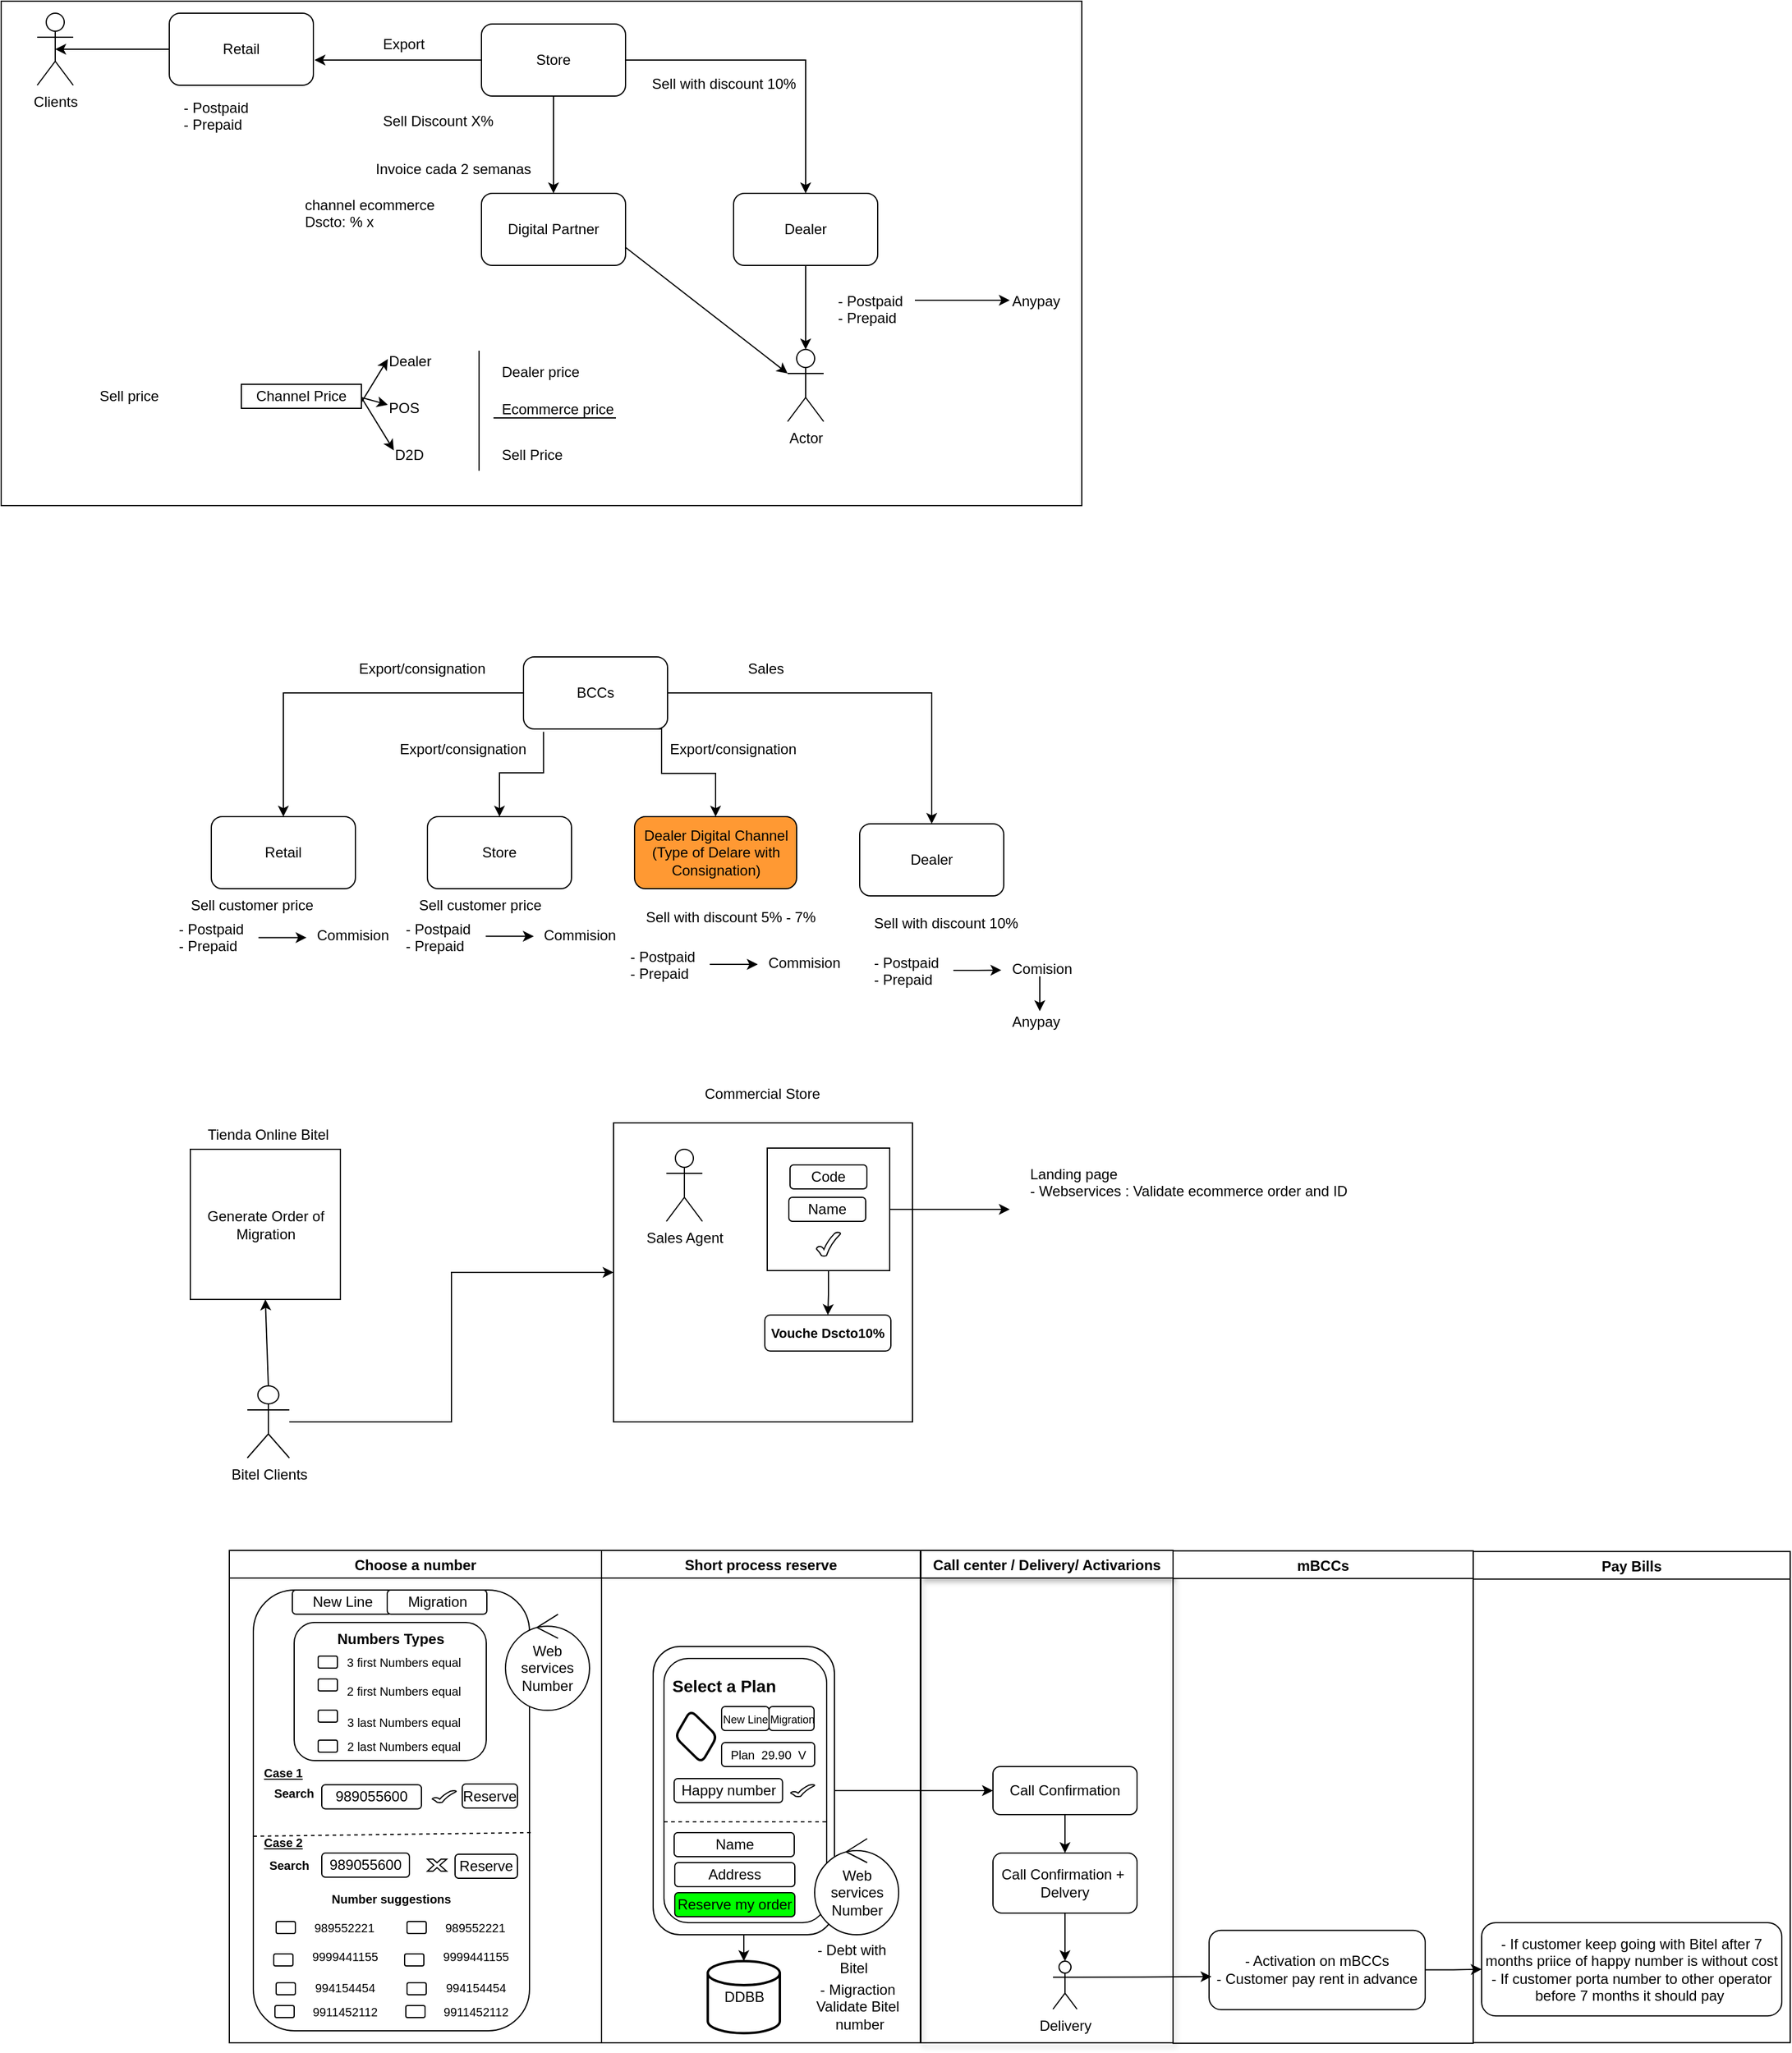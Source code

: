 <mxfile version="12.5.6" type="github">
  <diagram id="y0MvCqDMI1tPlNCTdOtr" name="Page-1">
    <mxGraphModel dx="1554" dy="553" grid="1" gridSize="10" guides="1" tooltips="1" connect="1" arrows="1" fold="1" page="1" pageScale="1" pageWidth="827" pageHeight="1169" math="0" shadow="0">
      <root>
        <mxCell id="0"/>
        <mxCell id="1" parent="0"/>
        <mxCell id="P5arYo4wm9-XKqG1Q-lO-1" value="" style="rounded=0;whiteSpace=wrap;html=1;" parent="1" vertex="1">
          <mxGeometry x="70" y="100" width="900" height="420" as="geometry"/>
        </mxCell>
        <mxCell id="lmIb0_3VensQCm0fVYHJ-1" value="Digital Partner" style="rounded=1;whiteSpace=wrap;html=1;" parent="1" vertex="1">
          <mxGeometry x="470" y="260" width="120" height="60" as="geometry"/>
        </mxCell>
        <mxCell id="lmIb0_3VensQCm0fVYHJ-5" style="edgeStyle=orthogonalEdgeStyle;rounded=0;orthogonalLoop=1;jettySize=auto;html=1;exitX=0;exitY=0.5;exitDx=0;exitDy=0;entryX=1.008;entryY=0.65;entryDx=0;entryDy=0;entryPerimeter=0;" parent="1" source="lmIb0_3VensQCm0fVYHJ-2" target="lmIb0_3VensQCm0fVYHJ-3" edge="1">
          <mxGeometry relative="1" as="geometry"/>
        </mxCell>
        <mxCell id="lmIb0_3VensQCm0fVYHJ-8" style="edgeStyle=orthogonalEdgeStyle;rounded=0;orthogonalLoop=1;jettySize=auto;html=1;" parent="1" source="lmIb0_3VensQCm0fVYHJ-2" target="lmIb0_3VensQCm0fVYHJ-1" edge="1">
          <mxGeometry relative="1" as="geometry"/>
        </mxCell>
        <mxCell id="lmIb0_3VensQCm0fVYHJ-10" style="edgeStyle=orthogonalEdgeStyle;rounded=0;orthogonalLoop=1;jettySize=auto;html=1;exitX=1;exitY=0.5;exitDx=0;exitDy=0;entryX=0.5;entryY=0;entryDx=0;entryDy=0;" parent="1" source="lmIb0_3VensQCm0fVYHJ-2" target="lmIb0_3VensQCm0fVYHJ-9" edge="1">
          <mxGeometry relative="1" as="geometry"/>
        </mxCell>
        <mxCell id="lmIb0_3VensQCm0fVYHJ-2" value="Store" style="rounded=1;whiteSpace=wrap;html=1;" parent="1" vertex="1">
          <mxGeometry x="470" y="119" width="120" height="60" as="geometry"/>
        </mxCell>
        <mxCell id="lmIb0_3VensQCm0fVYHJ-13" style="edgeStyle=orthogonalEdgeStyle;rounded=0;orthogonalLoop=1;jettySize=auto;html=1;entryX=0.5;entryY=0.5;entryDx=0;entryDy=0;entryPerimeter=0;" parent="1" source="lmIb0_3VensQCm0fVYHJ-3" target="lmIb0_3VensQCm0fVYHJ-12" edge="1">
          <mxGeometry relative="1" as="geometry"/>
        </mxCell>
        <mxCell id="lmIb0_3VensQCm0fVYHJ-3" value="Retail" style="rounded=1;whiteSpace=wrap;html=1;" parent="1" vertex="1">
          <mxGeometry x="210" y="110" width="120" height="60" as="geometry"/>
        </mxCell>
        <mxCell id="lmIb0_3VensQCm0fVYHJ-4" value="&lt;div&gt;- Postpaid&lt;/div&gt;&lt;div&gt;- Prepaid &lt;br&gt;&lt;/div&gt;" style="text;html=1;resizable=0;points=[];autosize=1;align=left;verticalAlign=top;spacingTop=-4;" parent="1" vertex="1">
          <mxGeometry x="220" y="179" width="70" height="30" as="geometry"/>
        </mxCell>
        <mxCell id="lmIb0_3VensQCm0fVYHJ-6" value="Export" style="text;html=1;resizable=0;points=[];autosize=1;align=left;verticalAlign=top;spacingTop=-4;" parent="1" vertex="1">
          <mxGeometry x="386" y="126" width="50" height="20" as="geometry"/>
        </mxCell>
        <mxCell id="lmIb0_3VensQCm0fVYHJ-14" style="edgeStyle=orthogonalEdgeStyle;rounded=0;orthogonalLoop=1;jettySize=auto;html=1;exitX=0.5;exitY=1;exitDx=0;exitDy=0;" parent="1" source="lmIb0_3VensQCm0fVYHJ-9" edge="1">
          <mxGeometry relative="1" as="geometry">
            <mxPoint x="740" y="390" as="targetPoint"/>
          </mxGeometry>
        </mxCell>
        <mxCell id="lmIb0_3VensQCm0fVYHJ-9" value="Dealer" style="rounded=1;whiteSpace=wrap;html=1;" parent="1" vertex="1">
          <mxGeometry x="680" y="260" width="120" height="60" as="geometry"/>
        </mxCell>
        <mxCell id="lmIb0_3VensQCm0fVYHJ-11" value="Actor" style="shape=umlActor;verticalLabelPosition=bottom;labelBackgroundColor=#ffffff;verticalAlign=top;html=1;outlineConnect=0;" parent="1" vertex="1">
          <mxGeometry x="725" y="390" width="30" height="60" as="geometry"/>
        </mxCell>
        <mxCell id="lmIb0_3VensQCm0fVYHJ-12" value="Clients" style="shape=umlActor;verticalLabelPosition=bottom;labelBackgroundColor=#ffffff;verticalAlign=top;html=1;outlineConnect=0;" parent="1" vertex="1">
          <mxGeometry x="100" y="110" width="30" height="60" as="geometry"/>
        </mxCell>
        <mxCell id="lmIb0_3VensQCm0fVYHJ-15" value="Sell with discount 10%" style="text;html=1;resizable=0;points=[];autosize=1;align=left;verticalAlign=top;spacingTop=-4;" parent="1" vertex="1">
          <mxGeometry x="610" y="159" width="140" height="20" as="geometry"/>
        </mxCell>
        <mxCell id="lmIb0_3VensQCm0fVYHJ-18" value="&lt;div&gt;channel ecommerce &lt;br&gt;&lt;/div&gt;&lt;div&gt;Dscto: % x&lt;br&gt;&lt;/div&gt;" style="text;html=1;resizable=0;points=[];autosize=1;align=left;verticalAlign=top;spacingTop=-4;" parent="1" vertex="1">
          <mxGeometry x="321" y="260" width="130" height="30" as="geometry"/>
        </mxCell>
        <mxCell id="lmIb0_3VensQCm0fVYHJ-19" value="Sell Price" style="text;html=1;resizable=0;points=[];autosize=1;align=left;verticalAlign=top;spacingTop=-4;" parent="1" vertex="1">
          <mxGeometry x="485" y="468" width="70" height="20" as="geometry"/>
        </mxCell>
        <mxCell id="lmIb0_3VensQCm0fVYHJ-20" value="Ecommerce price" style="text;html=1;resizable=0;points=[];autosize=1;align=left;verticalAlign=top;spacingTop=-4;" parent="1" vertex="1">
          <mxGeometry x="485" y="430" width="110" height="20" as="geometry"/>
        </mxCell>
        <mxCell id="lmIb0_3VensQCm0fVYHJ-21" value="Sell price " style="text;html=1;resizable=0;points=[];autosize=1;align=left;verticalAlign=top;spacingTop=-4;" parent="1" vertex="1">
          <mxGeometry x="150" y="419" width="70" height="20" as="geometry"/>
        </mxCell>
        <mxCell id="lmIb0_3VensQCm0fVYHJ-23" value="Channel Price" style="rounded=0;whiteSpace=wrap;html=1;" parent="1" vertex="1">
          <mxGeometry x="270" y="419" width="100" height="20" as="geometry"/>
        </mxCell>
        <mxCell id="lmIb0_3VensQCm0fVYHJ-24" value="Dealer" style="text;html=1;resizable=0;points=[];autosize=1;align=left;verticalAlign=top;spacingTop=-4;" parent="1" vertex="1">
          <mxGeometry x="391" y="390" width="50" height="20" as="geometry"/>
        </mxCell>
        <mxCell id="lmIb0_3VensQCm0fVYHJ-25" value="POS" style="text;html=1;resizable=0;points=[];autosize=1;align=left;verticalAlign=top;spacingTop=-4;" parent="1" vertex="1">
          <mxGeometry x="391" y="429" width="40" height="20" as="geometry"/>
        </mxCell>
        <mxCell id="lmIb0_3VensQCm0fVYHJ-26" value="D2D" style="text;html=1;resizable=0;points=[];autosize=1;align=left;verticalAlign=top;spacingTop=-4;" parent="1" vertex="1">
          <mxGeometry x="396" y="468" width="40" height="20" as="geometry"/>
        </mxCell>
        <mxCell id="lmIb0_3VensQCm0fVYHJ-28" value="" style="endArrow=classic;html=1;entryX=0.02;entryY=0.4;entryDx=0;entryDy=0;entryPerimeter=0;exitX=1;exitY=0.75;exitDx=0;exitDy=0;" parent="1" source="lmIb0_3VensQCm0fVYHJ-23" target="lmIb0_3VensQCm0fVYHJ-24" edge="1">
          <mxGeometry width="50" height="50" relative="1" as="geometry">
            <mxPoint x="100" y="560" as="sourcePoint"/>
            <mxPoint x="150" y="510" as="targetPoint"/>
          </mxGeometry>
        </mxCell>
        <mxCell id="lmIb0_3VensQCm0fVYHJ-29" value="" style="endArrow=classic;html=1;entryX=0.025;entryY=0.35;entryDx=0;entryDy=0;entryPerimeter=0;" parent="1" target="lmIb0_3VensQCm0fVYHJ-25" edge="1">
          <mxGeometry width="50" height="50" relative="1" as="geometry">
            <mxPoint x="370" y="430" as="sourcePoint"/>
            <mxPoint x="402" y="408" as="targetPoint"/>
          </mxGeometry>
        </mxCell>
        <mxCell id="lmIb0_3VensQCm0fVYHJ-31" value="" style="endArrow=classic;html=1;entryX=0.025;entryY=0.3;entryDx=0;entryDy=0;entryPerimeter=0;" parent="1" target="lmIb0_3VensQCm0fVYHJ-26" edge="1">
          <mxGeometry width="50" height="50" relative="1" as="geometry">
            <mxPoint x="370" y="430" as="sourcePoint"/>
            <mxPoint x="402" y="446" as="targetPoint"/>
          </mxGeometry>
        </mxCell>
        <mxCell id="lmIb0_3VensQCm0fVYHJ-32" value="Dealer price" style="text;html=1;resizable=0;points=[];autosize=1;align=left;verticalAlign=top;spacingTop=-4;" parent="1" vertex="1">
          <mxGeometry x="485" y="399" width="80" height="20" as="geometry"/>
        </mxCell>
        <mxCell id="lmIb0_3VensQCm0fVYHJ-33" value="" style="endArrow=none;html=1;" parent="1" edge="1">
          <mxGeometry width="50" height="50" relative="1" as="geometry">
            <mxPoint x="468" y="491" as="sourcePoint"/>
            <mxPoint x="468" y="391" as="targetPoint"/>
          </mxGeometry>
        </mxCell>
        <mxCell id="lmIb0_3VensQCm0fVYHJ-35" value="" style="endArrow=none;html=1;" parent="1" edge="1">
          <mxGeometry width="50" height="50" relative="1" as="geometry">
            <mxPoint x="480" y="447" as="sourcePoint"/>
            <mxPoint x="582" y="447" as="targetPoint"/>
          </mxGeometry>
        </mxCell>
        <mxCell id="lmIb0_3VensQCm0fVYHJ-38" value="" style="endArrow=classic;html=1;exitX=1;exitY=0.75;exitDx=0;exitDy=0;entryX=0;entryY=0.333;entryDx=0;entryDy=0;entryPerimeter=0;" parent="1" source="lmIb0_3VensQCm0fVYHJ-1" target="lmIb0_3VensQCm0fVYHJ-11" edge="1">
          <mxGeometry width="50" height="50" relative="1" as="geometry">
            <mxPoint x="190" y="560" as="sourcePoint"/>
            <mxPoint x="240" y="510" as="targetPoint"/>
          </mxGeometry>
        </mxCell>
        <mxCell id="lmIb0_3VensQCm0fVYHJ-41" value="" style="edgeStyle=orthogonalEdgeStyle;rounded=0;orthogonalLoop=1;jettySize=auto;html=1;" parent="1" target="lmIb0_3VensQCm0fVYHJ-40" edge="1">
          <mxGeometry relative="1" as="geometry">
            <mxPoint x="831" y="349" as="sourcePoint"/>
            <Array as="points">
              <mxPoint x="890" y="349"/>
              <mxPoint x="890" y="349"/>
            </Array>
          </mxGeometry>
        </mxCell>
        <mxCell id="lmIb0_3VensQCm0fVYHJ-39" value="&lt;div&gt;- Postpaid&lt;/div&gt;&lt;div&gt;- Prepaid &lt;br&gt;&lt;/div&gt;" style="text;html=1;resizable=0;points=[];autosize=1;align=left;verticalAlign=top;spacingTop=-4;" parent="1" vertex="1">
          <mxGeometry x="765" y="340" width="70" height="30" as="geometry"/>
        </mxCell>
        <mxCell id="lmIb0_3VensQCm0fVYHJ-40" value="Anypay" style="text;html=1;resizable=0;points=[];autosize=1;align=left;verticalAlign=top;spacingTop=-4;" parent="1" vertex="1">
          <mxGeometry x="910" y="340" width="50" height="20" as="geometry"/>
        </mxCell>
        <mxCell id="YrrHf_Wgj3N-O0l7jDWq-1" value="&lt;div&gt;Sell Discount X%&lt;br&gt;&lt;/div&gt;&amp;nbsp;" style="text;html=1;resizable=0;points=[];autosize=1;align=left;verticalAlign=top;spacingTop=-4;" parent="1" vertex="1">
          <mxGeometry x="386" y="190" width="110" height="30" as="geometry"/>
        </mxCell>
        <mxCell id="YrrHf_Wgj3N-O0l7jDWq-2" value="Invoice cada 2 semanas" style="text;html=1;resizable=0;points=[];autosize=1;align=left;verticalAlign=top;spacingTop=-4;" parent="1" vertex="1">
          <mxGeometry x="380" y="230" width="150" height="20" as="geometry"/>
        </mxCell>
        <mxCell id="P5arYo4wm9-XKqG1Q-lO-3" value="Dealer Digital Channel&lt;br&gt;(Type of Delare with Consignation)" style="rounded=1;whiteSpace=wrap;html=1;fillColor=#FF9933;" parent="1" vertex="1">
          <mxGeometry x="597.5" y="779" width="135" height="60" as="geometry"/>
        </mxCell>
        <mxCell id="P5arYo4wm9-XKqG1Q-lO-7" value="Store" style="rounded=1;whiteSpace=wrap;html=1;" parent="1" vertex="1">
          <mxGeometry x="425" y="779" width="120" height="60" as="geometry"/>
        </mxCell>
        <mxCell id="P5arYo4wm9-XKqG1Q-lO-9" value="Retail" style="rounded=1;whiteSpace=wrap;html=1;" parent="1" vertex="1">
          <mxGeometry x="245" y="779" width="120" height="60" as="geometry"/>
        </mxCell>
        <mxCell id="P5arYo4wm9-XKqG1Q-lO-11" value="Export/consignation" style="text;html=1;resizable=0;points=[];autosize=1;align=left;verticalAlign=top;spacingTop=-4;" parent="1" vertex="1">
          <mxGeometry x="366" y="646" width="120" height="20" as="geometry"/>
        </mxCell>
        <mxCell id="P5arYo4wm9-XKqG1Q-lO-13" value="Dealer" style="rounded=1;whiteSpace=wrap;html=1;" parent="1" vertex="1">
          <mxGeometry x="785" y="785" width="120" height="60" as="geometry"/>
        </mxCell>
        <mxCell id="P5arYo4wm9-XKqG1Q-lO-16" value="Sell with discount 10%" style="text;html=1;resizable=0;points=[];autosize=1;align=left;verticalAlign=top;spacingTop=-4;" parent="1" vertex="1">
          <mxGeometry x="795" y="858" width="140" height="20" as="geometry"/>
        </mxCell>
        <mxCell id="P5arYo4wm9-XKqG1Q-lO-45" style="edgeStyle=orthogonalEdgeStyle;rounded=0;orthogonalLoop=1;jettySize=auto;html=1;exitX=0.139;exitY=1.04;exitDx=0;exitDy=0;exitPerimeter=0;" parent="1" source="P5arYo4wm9-XKqG1Q-lO-44" target="P5arYo4wm9-XKqG1Q-lO-7" edge="1">
          <mxGeometry relative="1" as="geometry"/>
        </mxCell>
        <mxCell id="P5arYo4wm9-XKqG1Q-lO-46" style="edgeStyle=orthogonalEdgeStyle;rounded=0;orthogonalLoop=1;jettySize=auto;html=1;entryX=0.5;entryY=0;entryDx=0;entryDy=0;" parent="1" source="P5arYo4wm9-XKqG1Q-lO-44" target="P5arYo4wm9-XKqG1Q-lO-9" edge="1">
          <mxGeometry relative="1" as="geometry"/>
        </mxCell>
        <mxCell id="P5arYo4wm9-XKqG1Q-lO-47" style="edgeStyle=orthogonalEdgeStyle;rounded=0;orthogonalLoop=1;jettySize=auto;html=1;entryX=0.5;entryY=0;entryDx=0;entryDy=0;" parent="1" source="P5arYo4wm9-XKqG1Q-lO-44" target="P5arYo4wm9-XKqG1Q-lO-13" edge="1">
          <mxGeometry relative="1" as="geometry"/>
        </mxCell>
        <mxCell id="P5arYo4wm9-XKqG1Q-lO-44" value="BCCs" style="rounded=1;whiteSpace=wrap;html=1;" parent="1" vertex="1">
          <mxGeometry x="505" y="646" width="120" height="60" as="geometry"/>
        </mxCell>
        <mxCell id="P5arYo4wm9-XKqG1Q-lO-48" value="Export/consignation" style="text;html=1;resizable=0;points=[];autosize=1;align=left;verticalAlign=top;spacingTop=-4;" parent="1" vertex="1">
          <mxGeometry x="400" y="712.5" width="120" height="20" as="geometry"/>
        </mxCell>
        <mxCell id="P5arYo4wm9-XKqG1Q-lO-49" value="Sales" style="text;html=1;resizable=0;points=[];autosize=1;align=left;verticalAlign=top;spacingTop=-4;" parent="1" vertex="1">
          <mxGeometry x="690" y="646" width="50" height="20" as="geometry"/>
        </mxCell>
        <mxCell id="P5arYo4wm9-XKqG1Q-lO-52" style="edgeStyle=orthogonalEdgeStyle;rounded=0;orthogonalLoop=1;jettySize=auto;html=1;exitX=0.5;exitY=1;exitDx=0;exitDy=0;" parent="1" source="P5arYo4wm9-XKqG1Q-lO-44" target="P5arYo4wm9-XKqG1Q-lO-3" edge="1">
          <mxGeometry relative="1" as="geometry">
            <mxPoint x="574.571" y="716" as="sourcePoint"/>
            <mxPoint x="494.571" y="789" as="targetPoint"/>
            <Array as="points">
              <mxPoint x="620" y="706"/>
              <mxPoint x="620" y="743"/>
              <mxPoint x="665" y="743"/>
            </Array>
          </mxGeometry>
        </mxCell>
        <mxCell id="P5arYo4wm9-XKqG1Q-lO-53" value="Export/consignation" style="text;html=1;resizable=0;points=[];autosize=1;align=left;verticalAlign=top;spacingTop=-4;" parent="1" vertex="1">
          <mxGeometry x="625" y="712.5" width="120" height="20" as="geometry"/>
        </mxCell>
        <mxCell id="P5arYo4wm9-XKqG1Q-lO-54" value="Sell with discount 5% - 7%" style="text;html=1;resizable=0;points=[];autosize=1;align=left;verticalAlign=top;spacingTop=-4;" parent="1" vertex="1">
          <mxGeometry x="605" y="853" width="160" height="20" as="geometry"/>
        </mxCell>
        <mxCell id="P5arYo4wm9-XKqG1Q-lO-56" value="" style="edgeStyle=orthogonalEdgeStyle;rounded=0;orthogonalLoop=1;jettySize=auto;html=1;" parent="1" edge="1">
          <mxGeometry relative="1" as="geometry">
            <mxPoint x="863" y="907" as="sourcePoint"/>
            <Array as="points">
              <mxPoint x="883" y="907"/>
              <mxPoint x="883" y="907"/>
            </Array>
            <mxPoint x="903" y="906.857" as="targetPoint"/>
          </mxGeometry>
        </mxCell>
        <mxCell id="P5arYo4wm9-XKqG1Q-lO-57" value="&lt;div&gt;- Postpaid&lt;/div&gt;&lt;div&gt;- Prepaid &lt;br&gt;&lt;/div&gt;" style="text;html=1;resizable=0;points=[];autosize=1;align=left;verticalAlign=top;spacingTop=-4;" parent="1" vertex="1">
          <mxGeometry x="795" y="891" width="70" height="30" as="geometry"/>
        </mxCell>
        <mxCell id="P5arYo4wm9-XKqG1Q-lO-58" value="Comision" style="text;html=1;resizable=0;points=[];autosize=1;align=left;verticalAlign=top;spacingTop=-4;" parent="1" vertex="1">
          <mxGeometry x="910" y="896" width="70" height="20" as="geometry"/>
        </mxCell>
        <mxCell id="P5arYo4wm9-XKqG1Q-lO-59" value="" style="edgeStyle=orthogonalEdgeStyle;rounded=0;orthogonalLoop=1;jettySize=auto;html=1;" parent="1" edge="1">
          <mxGeometry relative="1" as="geometry">
            <mxPoint x="660.143" y="902" as="sourcePoint"/>
            <Array as="points">
              <mxPoint x="680" y="902"/>
              <mxPoint x="680" y="902"/>
            </Array>
            <mxPoint x="700.143" y="902" as="targetPoint"/>
          </mxGeometry>
        </mxCell>
        <mxCell id="P5arYo4wm9-XKqG1Q-lO-60" value="&lt;div&gt;- Postpaid&lt;/div&gt;&lt;div&gt;- Prepaid &lt;br&gt;&lt;/div&gt;" style="text;html=1;resizable=0;points=[];autosize=1;align=left;verticalAlign=top;spacingTop=-4;" parent="1" vertex="1">
          <mxGeometry x="592" y="886" width="70" height="30" as="geometry"/>
        </mxCell>
        <mxCell id="P5arYo4wm9-XKqG1Q-lO-61" value="Commision" style="text;html=1;resizable=0;points=[];autosize=1;align=left;verticalAlign=top;spacingTop=-4;" parent="1" vertex="1">
          <mxGeometry x="707" y="891" width="80" height="20" as="geometry"/>
        </mxCell>
        <mxCell id="P5arYo4wm9-XKqG1Q-lO-64" value="" style="edgeStyle=orthogonalEdgeStyle;rounded=0;orthogonalLoop=1;jettySize=auto;html=1;" parent="1" edge="1">
          <mxGeometry relative="1" as="geometry">
            <mxPoint x="284.286" y="879.714" as="sourcePoint"/>
            <Array as="points">
              <mxPoint x="304" y="879"/>
              <mxPoint x="304" y="879"/>
            </Array>
            <mxPoint x="324.286" y="879.714" as="targetPoint"/>
          </mxGeometry>
        </mxCell>
        <mxCell id="P5arYo4wm9-XKqG1Q-lO-65" value="&lt;div&gt;- Postpaid&lt;/div&gt;&lt;div&gt;- Prepaid &lt;br&gt;&lt;/div&gt;" style="text;html=1;resizable=0;points=[];autosize=1;align=left;verticalAlign=top;spacingTop=-4;" parent="1" vertex="1">
          <mxGeometry x="216" y="863" width="70" height="30" as="geometry"/>
        </mxCell>
        <mxCell id="P5arYo4wm9-XKqG1Q-lO-66" value="Commision" style="text;html=1;resizable=0;points=[];autosize=1;align=left;verticalAlign=top;spacingTop=-4;" parent="1" vertex="1">
          <mxGeometry x="331" y="868" width="80" height="20" as="geometry"/>
        </mxCell>
        <mxCell id="P5arYo4wm9-XKqG1Q-lO-67" value="" style="edgeStyle=orthogonalEdgeStyle;rounded=0;orthogonalLoop=1;jettySize=auto;html=1;" parent="1" edge="1">
          <mxGeometry relative="1" as="geometry">
            <mxPoint x="473.571" y="878.643" as="sourcePoint"/>
            <Array as="points">
              <mxPoint x="493" y="878.5"/>
              <mxPoint x="493" y="878.5"/>
            </Array>
            <mxPoint x="513.571" y="878.643" as="targetPoint"/>
          </mxGeometry>
        </mxCell>
        <mxCell id="P5arYo4wm9-XKqG1Q-lO-68" value="&lt;div&gt;- Postpaid&lt;/div&gt;&lt;div&gt;- Prepaid &lt;br&gt;&lt;/div&gt;" style="text;html=1;resizable=0;points=[];autosize=1;align=left;verticalAlign=top;spacingTop=-4;" parent="1" vertex="1">
          <mxGeometry x="405" y="862.5" width="70" height="30" as="geometry"/>
        </mxCell>
        <mxCell id="P5arYo4wm9-XKqG1Q-lO-69" value="Commision" style="text;html=1;resizable=0;points=[];autosize=1;align=left;verticalAlign=top;spacingTop=-4;" parent="1" vertex="1">
          <mxGeometry x="520" y="867.5" width="80" height="20" as="geometry"/>
        </mxCell>
        <mxCell id="P5arYo4wm9-XKqG1Q-lO-70" value="Anypay" style="text;html=1;resizable=0;points=[];autosize=1;align=left;verticalAlign=top;spacingTop=-4;" parent="1" vertex="1">
          <mxGeometry x="910" y="940" width="60" height="20" as="geometry"/>
        </mxCell>
        <mxCell id="P5arYo4wm9-XKqG1Q-lO-74" value="" style="edgeStyle=orthogonalEdgeStyle;rounded=0;orthogonalLoop=1;jettySize=auto;html=1;" parent="1" edge="1">
          <mxGeometry relative="1" as="geometry">
            <mxPoint x="935" y="912" as="sourcePoint"/>
            <mxPoint x="935" y="941" as="targetPoint"/>
          </mxGeometry>
        </mxCell>
        <mxCell id="P5arYo4wm9-XKqG1Q-lO-75" value="Sell customer price" style="text;html=1;resizable=0;points=[];autosize=1;align=left;verticalAlign=top;spacingTop=-4;" parent="1" vertex="1">
          <mxGeometry x="226" y="842.5" width="120" height="20" as="geometry"/>
        </mxCell>
        <mxCell id="P5arYo4wm9-XKqG1Q-lO-76" value="Sell customer price" style="text;html=1;resizable=0;points=[];autosize=1;align=left;verticalAlign=top;spacingTop=-4;" parent="1" vertex="1">
          <mxGeometry x="415.5" y="842.5" width="120" height="20" as="geometry"/>
        </mxCell>
        <mxCell id="tqpHQicm2JgRF6btbV35-1" value="" style="whiteSpace=wrap;html=1;aspect=fixed;" parent="1" vertex="1">
          <mxGeometry x="580" y="1034" width="249" height="249" as="geometry"/>
        </mxCell>
        <mxCell id="tqpHQicm2JgRF6btbV35-17" style="edgeStyle=orthogonalEdgeStyle;rounded=0;orthogonalLoop=1;jettySize=auto;html=1;" parent="1" source="tqpHQicm2JgRF6btbV35-2" target="tqpHQicm2JgRF6btbV35-16" edge="1">
          <mxGeometry relative="1" as="geometry"/>
        </mxCell>
        <mxCell id="tqpHQicm2JgRF6btbV35-29" style="edgeStyle=orthogonalEdgeStyle;rounded=0;orthogonalLoop=1;jettySize=auto;html=1;" parent="1" source="tqpHQicm2JgRF6btbV35-2" edge="1">
          <mxGeometry relative="1" as="geometry">
            <mxPoint x="910" y="1106" as="targetPoint"/>
          </mxGeometry>
        </mxCell>
        <mxCell id="tqpHQicm2JgRF6btbV35-2" value="" style="whiteSpace=wrap;html=1;aspect=fixed;" parent="1" vertex="1">
          <mxGeometry x="708" y="1055" width="102" height="102" as="geometry"/>
        </mxCell>
        <mxCell id="tqpHQicm2JgRF6btbV35-3" value="Commercial Store" style="text;html=1;resizable=0;points=[];autosize=1;align=left;verticalAlign=top;spacingTop=-4;" parent="1" vertex="1">
          <mxGeometry x="654" y="1000" width="120" height="20" as="geometry"/>
        </mxCell>
        <mxCell id="tqpHQicm2JgRF6btbV35-28" style="edgeStyle=orthogonalEdgeStyle;rounded=0;orthogonalLoop=1;jettySize=auto;html=1;" parent="1" source="tqpHQicm2JgRF6btbV35-4" target="tqpHQicm2JgRF6btbV35-1" edge="1">
          <mxGeometry relative="1" as="geometry"/>
        </mxCell>
        <mxCell id="tqpHQicm2JgRF6btbV35-4" value="Bitel Clients" style="shape=umlActor;verticalLabelPosition=bottom;labelBackgroundColor=#ffffff;verticalAlign=top;html=1;outlineConnect=0;" parent="1" vertex="1">
          <mxGeometry x="275" y="1253" width="35" height="60" as="geometry"/>
        </mxCell>
        <mxCell id="tqpHQicm2JgRF6btbV35-5" value="Code" style="rounded=1;whiteSpace=wrap;html=1;" parent="1" vertex="1">
          <mxGeometry x="727" y="1069" width="64" height="20" as="geometry"/>
        </mxCell>
        <mxCell id="tqpHQicm2JgRF6btbV35-6" value="Name" style="rounded=1;whiteSpace=wrap;html=1;" parent="1" vertex="1">
          <mxGeometry x="726" y="1096" width="64" height="20" as="geometry"/>
        </mxCell>
        <mxCell id="tqpHQicm2JgRF6btbV35-7" value="" style="verticalLabelPosition=bottom;verticalAlign=top;html=1;shape=mxgraph.basic.tick" parent="1" vertex="1">
          <mxGeometry x="749" y="1125" width="20" height="20" as="geometry"/>
        </mxCell>
        <mxCell id="tqpHQicm2JgRF6btbV35-8" value="Sales Agent" style="shape=umlActor;verticalLabelPosition=bottom;labelBackgroundColor=#ffffff;verticalAlign=top;html=1;outlineConnect=0;" parent="1" vertex="1">
          <mxGeometry x="624" y="1056" width="30" height="60" as="geometry"/>
        </mxCell>
        <mxCell id="tqpHQicm2JgRF6btbV35-16" value="&lt;b&gt;&lt;font style=&quot;font-size: 11px&quot;&gt;Vouche Dscto10%&lt;/font&gt;&lt;/b&gt;" style="rounded=1;whiteSpace=wrap;html=1;" parent="1" vertex="1">
          <mxGeometry x="706" y="1194" width="105" height="30" as="geometry"/>
        </mxCell>
        <mxCell id="tqpHQicm2JgRF6btbV35-18" value="Generate Order of Migration" style="whiteSpace=wrap;html=1;aspect=fixed;" parent="1" vertex="1">
          <mxGeometry x="227.5" y="1056" width="125" height="125" as="geometry"/>
        </mxCell>
        <mxCell id="tqpHQicm2JgRF6btbV35-26" value="" style="endArrow=classic;html=1;entryX=0.5;entryY=1;entryDx=0;entryDy=0;exitX=0.5;exitY=0;exitDx=0;exitDy=0;exitPerimeter=0;" parent="1" source="tqpHQicm2JgRF6btbV35-4" target="tqpHQicm2JgRF6btbV35-18" edge="1">
          <mxGeometry width="50" height="50" relative="1" as="geometry">
            <mxPoint x="70" y="1400" as="sourcePoint"/>
            <mxPoint x="120" y="1350" as="targetPoint"/>
          </mxGeometry>
        </mxCell>
        <mxCell id="tqpHQicm2JgRF6btbV35-27" value="Tienda Online Bitel" style="text;html=1;resizable=0;points=[];autosize=1;align=left;verticalAlign=top;spacingTop=-4;" parent="1" vertex="1">
          <mxGeometry x="240" y="1034" width="120" height="20" as="geometry"/>
        </mxCell>
        <mxCell id="tqpHQicm2JgRF6btbV35-30" value="&lt;div&gt;Landing page&lt;/div&gt;&lt;div&gt;- Webservices : Validate ecommerce order and ID&lt;br&gt;&lt;/div&gt;" style="text;html=1;resizable=0;points=[];autosize=1;align=left;verticalAlign=top;spacingTop=-4;" parent="1" vertex="1">
          <mxGeometry x="925" y="1067" width="290" height="30" as="geometry"/>
        </mxCell>
        <mxCell id="RakAhdTEQGmVChrOr0ug-1" value="Choose a number" style="swimlane;startSize=23;" parent="1" vertex="1">
          <mxGeometry x="260" y="1390" width="310" height="410" as="geometry"/>
        </mxCell>
        <mxCell id="RakAhdTEQGmVChrOr0ug-54" value="" style="rounded=1;whiteSpace=wrap;html=1;" parent="RakAhdTEQGmVChrOr0ug-1" vertex="1">
          <mxGeometry x="20" y="33" width="230" height="367" as="geometry"/>
        </mxCell>
        <mxCell id="RakAhdTEQGmVChrOr0ug-35" value="989055600" style="rounded=1;whiteSpace=wrap;html=1;" parent="RakAhdTEQGmVChrOr0ug-1" vertex="1">
          <mxGeometry x="77" y="195.08" width="83" height="20.17" as="geometry"/>
        </mxCell>
        <mxCell id="RakAhdTEQGmVChrOr0ug-38" value="" style="rounded=1;whiteSpace=wrap;html=1;" parent="RakAhdTEQGmVChrOr0ug-1" vertex="1">
          <mxGeometry x="54" y="60" width="160" height="115" as="geometry"/>
        </mxCell>
        <mxCell id="RakAhdTEQGmVChrOr0ug-39" value="&lt;h1&gt;&lt;font style=&quot;font-size: 12px&quot;&gt;Numbers Types&lt;/font&gt;&lt;/h1&gt;&lt;p&gt;&lt;br&gt;&lt;/p&gt;" style="text;html=1;strokeColor=none;fillColor=none;spacing=5;spacingTop=-20;whiteSpace=wrap;overflow=hidden;rounded=0;" parent="RakAhdTEQGmVChrOr0ug-1" vertex="1">
          <mxGeometry x="85" y="50" width="100" height="30" as="geometry"/>
        </mxCell>
        <mxCell id="RakAhdTEQGmVChrOr0ug-42" value="Reserve" style="rounded=1;whiteSpace=wrap;html=1;" parent="RakAhdTEQGmVChrOr0ug-1" vertex="1">
          <mxGeometry x="194" y="194.5" width="46" height="20" as="geometry"/>
        </mxCell>
        <mxCell id="1DFgmjzPVoiNPRp-_Ow8-1" value="" style="rounded=1;whiteSpace=wrap;html=1;" vertex="1" parent="RakAhdTEQGmVChrOr0ug-1">
          <mxGeometry x="74" y="88" width="16" height="10" as="geometry"/>
        </mxCell>
        <mxCell id="1DFgmjzPVoiNPRp-_Ow8-2" value="" style="rounded=1;whiteSpace=wrap;html=1;" vertex="1" parent="RakAhdTEQGmVChrOr0ug-1">
          <mxGeometry x="74" y="107" width="16" height="10" as="geometry"/>
        </mxCell>
        <mxCell id="1DFgmjzPVoiNPRp-_Ow8-3" value="" style="rounded=1;whiteSpace=wrap;html=1;" vertex="1" parent="RakAhdTEQGmVChrOr0ug-1">
          <mxGeometry x="74" y="133" width="16" height="10" as="geometry"/>
        </mxCell>
        <mxCell id="1DFgmjzPVoiNPRp-_Ow8-4" value="" style="rounded=1;whiteSpace=wrap;html=1;" vertex="1" parent="RakAhdTEQGmVChrOr0ug-1">
          <mxGeometry x="74" y="158" width="16" height="10" as="geometry"/>
        </mxCell>
        <mxCell id="1DFgmjzPVoiNPRp-_Ow8-5" value="&lt;font style=&quot;font-size: 10px&quot;&gt;3 first Numbers equal&lt;/font&gt;" style="text;html=1;align=center;verticalAlign=middle;resizable=0;points=[];autosize=1;" vertex="1" parent="RakAhdTEQGmVChrOr0ug-1">
          <mxGeometry x="90" y="83" width="110" height="20" as="geometry"/>
        </mxCell>
        <mxCell id="1DFgmjzPVoiNPRp-_Ow8-8" value="&lt;font style=&quot;font-size: 10px&quot;&gt;2 first Numbers equal&lt;/font&gt;" style="text;html=1;align=center;verticalAlign=middle;resizable=0;points=[];autosize=1;" vertex="1" parent="RakAhdTEQGmVChrOr0ug-1">
          <mxGeometry x="90" y="107" width="110" height="20" as="geometry"/>
        </mxCell>
        <mxCell id="1DFgmjzPVoiNPRp-_Ow8-9" value="&lt;font style=&quot;font-size: 10px&quot;&gt;3 last Numbers equal&lt;/font&gt;" style="text;html=1;align=center;verticalAlign=middle;resizable=0;points=[];autosize=1;" vertex="1" parent="RakAhdTEQGmVChrOr0ug-1">
          <mxGeometry x="90" y="133" width="110" height="20" as="geometry"/>
        </mxCell>
        <mxCell id="1DFgmjzPVoiNPRp-_Ow8-10" value="&lt;font style=&quot;font-size: 10px&quot;&gt;2 last Numbers equal&lt;/font&gt;" style="text;html=1;align=center;verticalAlign=middle;resizable=0;points=[];autosize=1;" vertex="1" parent="RakAhdTEQGmVChrOr0ug-1">
          <mxGeometry x="90" y="153" width="110" height="20" as="geometry"/>
        </mxCell>
        <mxCell id="1DFgmjzPVoiNPRp-_Ow8-11" value="&lt;b&gt;&lt;font style=&quot;font-size: 10px&quot;&gt;Search&lt;/font&gt;&lt;/b&gt;" style="text;html=1;strokeColor=none;fillColor=none;align=center;verticalAlign=middle;whiteSpace=wrap;rounded=0;" vertex="1" parent="RakAhdTEQGmVChrOr0ug-1">
          <mxGeometry x="34" y="191.5" width="40" height="20" as="geometry"/>
        </mxCell>
        <mxCell id="1DFgmjzPVoiNPRp-_Ow8-12" value="" style="verticalLabelPosition=bottom;verticalAlign=top;html=1;shape=mxgraph.basic.tick" vertex="1" parent="RakAhdTEQGmVChrOr0ug-1">
          <mxGeometry x="169" y="200" width="20" height="10" as="geometry"/>
        </mxCell>
        <mxCell id="1DFgmjzPVoiNPRp-_Ow8-13" value="" style="verticalLabelPosition=bottom;verticalAlign=top;html=1;shape=mxgraph.basic.x" vertex="1" parent="RakAhdTEQGmVChrOr0ug-1">
          <mxGeometry x="165" y="257.09" width="16" height="10" as="geometry"/>
        </mxCell>
        <mxCell id="1DFgmjzPVoiNPRp-_Ow8-14" value="989055600" style="rounded=1;whiteSpace=wrap;html=1;" vertex="1" parent="RakAhdTEQGmVChrOr0ug-1">
          <mxGeometry x="77" y="252" width="73" height="20.17" as="geometry"/>
        </mxCell>
        <mxCell id="1DFgmjzPVoiNPRp-_Ow8-15" value="Reserve" style="rounded=1;whiteSpace=wrap;html=1;" vertex="1" parent="RakAhdTEQGmVChrOr0ug-1">
          <mxGeometry x="188" y="253" width="52" height="20" as="geometry"/>
        </mxCell>
        <mxCell id="1DFgmjzPVoiNPRp-_Ow8-16" value="" style="endArrow=none;dashed=1;html=1;" edge="1" parent="RakAhdTEQGmVChrOr0ug-1">
          <mxGeometry width="50" height="50" relative="1" as="geometry">
            <mxPoint x="20" y="238" as="sourcePoint"/>
            <mxPoint x="251" y="235" as="targetPoint"/>
          </mxGeometry>
        </mxCell>
        <mxCell id="1DFgmjzPVoiNPRp-_Ow8-17" value="&lt;b&gt;&lt;font style=&quot;font-size: 10px&quot;&gt;Search&lt;/font&gt;&lt;/b&gt;" style="text;html=1;strokeColor=none;fillColor=none;align=center;verticalAlign=middle;whiteSpace=wrap;rounded=0;" vertex="1" parent="RakAhdTEQGmVChrOr0ug-1">
          <mxGeometry x="30" y="252.17" width="40" height="20" as="geometry"/>
        </mxCell>
        <mxCell id="1DFgmjzPVoiNPRp-_Ow8-18" value="&lt;font style=&quot;font-size: 10px&quot;&gt;&amp;nbsp;989552221&lt;/font&gt;" style="text;html=1;align=center;verticalAlign=middle;resizable=0;points=[];autosize=1;" vertex="1" parent="RakAhdTEQGmVChrOr0ug-1">
          <mxGeometry x="59" y="304" width="70" height="20" as="geometry"/>
        </mxCell>
        <mxCell id="1DFgmjzPVoiNPRp-_Ow8-19" value="&lt;span style=&quot;font-size: 10px&quot;&gt;9999441155&lt;/span&gt;" style="text;html=1;align=center;verticalAlign=middle;resizable=0;points=[];autosize=1;" vertex="1" parent="RakAhdTEQGmVChrOr0ug-1">
          <mxGeometry x="61" y="328" width="70" height="20" as="geometry"/>
        </mxCell>
        <mxCell id="1DFgmjzPVoiNPRp-_Ow8-20" value="&lt;font style=&quot;font-size: 10px&quot;&gt;994154454&lt;/font&gt;" style="text;html=1;align=center;verticalAlign=middle;resizable=0;points=[];autosize=1;" vertex="1" parent="RakAhdTEQGmVChrOr0ug-1">
          <mxGeometry x="61" y="354" width="70" height="20" as="geometry"/>
        </mxCell>
        <mxCell id="1DFgmjzPVoiNPRp-_Ow8-21" value="&lt;font style=&quot;font-size: 10px&quot;&gt;9911452112&lt;/font&gt;" style="text;html=1;align=center;verticalAlign=middle;resizable=0;points=[];autosize=1;" vertex="1" parent="RakAhdTEQGmVChrOr0ug-1">
          <mxGeometry x="61" y="374" width="70" height="20" as="geometry"/>
        </mxCell>
        <mxCell id="1DFgmjzPVoiNPRp-_Ow8-24" value="" style="rounded=1;whiteSpace=wrap;html=1;" vertex="1" parent="RakAhdTEQGmVChrOr0ug-1">
          <mxGeometry x="39" y="309" width="16" height="10" as="geometry"/>
        </mxCell>
        <mxCell id="1DFgmjzPVoiNPRp-_Ow8-27" value="" style="rounded=1;whiteSpace=wrap;html=1;" vertex="1" parent="RakAhdTEQGmVChrOr0ug-1">
          <mxGeometry x="37" y="336" width="16" height="10" as="geometry"/>
        </mxCell>
        <mxCell id="1DFgmjzPVoiNPRp-_Ow8-28" value="" style="rounded=1;whiteSpace=wrap;html=1;" vertex="1" parent="RakAhdTEQGmVChrOr0ug-1">
          <mxGeometry x="39" y="360" width="16" height="10" as="geometry"/>
        </mxCell>
        <mxCell id="1DFgmjzPVoiNPRp-_Ow8-29" value="" style="rounded=1;whiteSpace=wrap;html=1;" vertex="1" parent="RakAhdTEQGmVChrOr0ug-1">
          <mxGeometry x="38" y="379" width="16" height="10" as="geometry"/>
        </mxCell>
        <mxCell id="1DFgmjzPVoiNPRp-_Ow8-30" value="&lt;span style=&quot;font-size: 10px&quot;&gt;&lt;b&gt;&lt;u&gt;Case 1&lt;/u&gt;&lt;/b&gt;&lt;/span&gt;" style="text;html=1;strokeColor=none;fillColor=none;align=center;verticalAlign=middle;whiteSpace=wrap;rounded=0;" vertex="1" parent="RakAhdTEQGmVChrOr0ug-1">
          <mxGeometry x="20" y="175.08" width="50" height="20" as="geometry"/>
        </mxCell>
        <mxCell id="1DFgmjzPVoiNPRp-_Ow8-31" value="&lt;b&gt;&lt;font style=&quot;font-size: 10px&quot;&gt;&lt;u&gt;Case 2&lt;/u&gt;&lt;/font&gt;&lt;/b&gt;" style="text;html=1;strokeColor=none;fillColor=none;align=center;verticalAlign=middle;whiteSpace=wrap;rounded=0;" vertex="1" parent="RakAhdTEQGmVChrOr0ug-1">
          <mxGeometry x="20" y="233" width="50" height="20" as="geometry"/>
        </mxCell>
        <mxCell id="1DFgmjzPVoiNPRp-_Ow8-32" value="&lt;b&gt;&lt;font style=&quot;font-size: 10px&quot;&gt;Number suggestions&lt;/font&gt;&lt;/b&gt;" style="text;html=1;strokeColor=none;fillColor=none;align=center;verticalAlign=middle;whiteSpace=wrap;rounded=0;" vertex="1" parent="RakAhdTEQGmVChrOr0ug-1">
          <mxGeometry x="80" y="280" width="110" height="20" as="geometry"/>
        </mxCell>
        <mxCell id="1DFgmjzPVoiNPRp-_Ow8-33" value="&lt;font style=&quot;font-size: 10px&quot;&gt;&amp;nbsp;989552221&lt;/font&gt;" style="text;html=1;align=center;verticalAlign=middle;resizable=0;points=[];autosize=1;" vertex="1" parent="RakAhdTEQGmVChrOr0ug-1">
          <mxGeometry x="168" y="304" width="70" height="20" as="geometry"/>
        </mxCell>
        <mxCell id="1DFgmjzPVoiNPRp-_Ow8-34" value="&lt;span style=&quot;font-size: 10px&quot;&gt;9999441155&lt;/span&gt;" style="text;html=1;align=center;verticalAlign=middle;resizable=0;points=[];autosize=1;" vertex="1" parent="RakAhdTEQGmVChrOr0ug-1">
          <mxGeometry x="170" y="328" width="70" height="20" as="geometry"/>
        </mxCell>
        <mxCell id="1DFgmjzPVoiNPRp-_Ow8-35" value="&lt;font style=&quot;font-size: 10px&quot;&gt;994154454&lt;/font&gt;" style="text;html=1;align=center;verticalAlign=middle;resizable=0;points=[];autosize=1;" vertex="1" parent="RakAhdTEQGmVChrOr0ug-1">
          <mxGeometry x="170" y="354" width="70" height="20" as="geometry"/>
        </mxCell>
        <mxCell id="1DFgmjzPVoiNPRp-_Ow8-36" value="&lt;font style=&quot;font-size: 10px&quot;&gt;9911452112&lt;/font&gt;" style="text;html=1;align=center;verticalAlign=middle;resizable=0;points=[];autosize=1;" vertex="1" parent="RakAhdTEQGmVChrOr0ug-1">
          <mxGeometry x="170" y="374" width="70" height="20" as="geometry"/>
        </mxCell>
        <mxCell id="1DFgmjzPVoiNPRp-_Ow8-37" value="" style="rounded=1;whiteSpace=wrap;html=1;" vertex="1" parent="RakAhdTEQGmVChrOr0ug-1">
          <mxGeometry x="148" y="309" width="16" height="10" as="geometry"/>
        </mxCell>
        <mxCell id="1DFgmjzPVoiNPRp-_Ow8-38" value="" style="rounded=1;whiteSpace=wrap;html=1;" vertex="1" parent="RakAhdTEQGmVChrOr0ug-1">
          <mxGeometry x="146" y="336" width="16" height="10" as="geometry"/>
        </mxCell>
        <mxCell id="1DFgmjzPVoiNPRp-_Ow8-39" value="" style="rounded=1;whiteSpace=wrap;html=1;" vertex="1" parent="RakAhdTEQGmVChrOr0ug-1">
          <mxGeometry x="148" y="360" width="16" height="10" as="geometry"/>
        </mxCell>
        <mxCell id="1DFgmjzPVoiNPRp-_Ow8-48" value="New Line" style="rounded=1;whiteSpace=wrap;html=1;" vertex="1" parent="RakAhdTEQGmVChrOr0ug-1">
          <mxGeometry x="52.5" y="33.0" width="83" height="20.17" as="geometry"/>
        </mxCell>
        <mxCell id="1DFgmjzPVoiNPRp-_Ow8-49" value="Migration" style="rounded=1;whiteSpace=wrap;html=1;" vertex="1" parent="RakAhdTEQGmVChrOr0ug-1">
          <mxGeometry x="131.5" y="33" width="83" height="20.17" as="geometry"/>
        </mxCell>
        <mxCell id="RakAhdTEQGmVChrOr0ug-55" value="Web services&lt;br&gt;Number" style="ellipse;shape=umlControl;whiteSpace=wrap;html=1;" parent="RakAhdTEQGmVChrOr0ug-1" vertex="1">
          <mxGeometry x="230" y="53.17" width="70" height="80" as="geometry"/>
        </mxCell>
        <mxCell id="1DFgmjzPVoiNPRp-_Ow8-47" value="" style="rounded=1;whiteSpace=wrap;html=1;" vertex="1" parent="RakAhdTEQGmVChrOr0ug-1">
          <mxGeometry x="147" y="379" width="16" height="10" as="geometry"/>
        </mxCell>
        <mxCell id="RakAhdTEQGmVChrOr0ug-8" value="Short process reserve" style="swimlane;startSize=23;" parent="1" vertex="1">
          <mxGeometry x="570" y="1390" width="265.5" height="410" as="geometry"/>
        </mxCell>
        <mxCell id="RakAhdTEQGmVChrOr0ug-73" style="edgeStyle=orthogonalEdgeStyle;rounded=0;orthogonalLoop=1;jettySize=auto;html=1;exitX=0.5;exitY=1;exitDx=0;exitDy=0;entryX=0.5;entryY=0;entryDx=0;entryDy=0;entryPerimeter=0;" parent="RakAhdTEQGmVChrOr0ug-8" source="RakAhdTEQGmVChrOr0ug-58" target="RakAhdTEQGmVChrOr0ug-72" edge="1">
          <mxGeometry relative="1" as="geometry"/>
        </mxCell>
        <mxCell id="RakAhdTEQGmVChrOr0ug-58" value="" style="rounded=1;whiteSpace=wrap;html=1;" parent="RakAhdTEQGmVChrOr0ug-8" vertex="1">
          <mxGeometry x="43" y="80" width="151" height="240" as="geometry"/>
        </mxCell>
        <mxCell id="RakAhdTEQGmVChrOr0ug-59" value="" style="rounded=1;whiteSpace=wrap;html=1;" parent="RakAhdTEQGmVChrOr0ug-8" vertex="1">
          <mxGeometry x="52" y="90" width="135.5" height="220" as="geometry"/>
        </mxCell>
        <mxCell id="RakAhdTEQGmVChrOr0ug-60" value="&lt;h1&gt;&lt;font style=&quot;font-size: 14px&quot;&gt;Select a Plan&lt;/font&gt;&lt;/h1&gt;&lt;div&gt;&lt;br&gt;&lt;/div&gt;" style="text;html=1;strokeColor=none;fillColor=none;spacing=5;spacingTop=-20;whiteSpace=wrap;overflow=hidden;rounded=0;" parent="RakAhdTEQGmVChrOr0ug-8" vertex="1">
          <mxGeometry x="53.5" y="90" width="137" height="70" as="geometry"/>
        </mxCell>
        <mxCell id="RakAhdTEQGmVChrOr0ug-61" value="&lt;font style=&quot;font-size: 10px&quot;&gt;Plan&amp;nbsp; 29.90&amp;nbsp; V&lt;/font&gt;" style="rounded=1;whiteSpace=wrap;html=1;" parent="RakAhdTEQGmVChrOr0ug-8" vertex="1">
          <mxGeometry x="100" y="160" width="77.5" height="20" as="geometry"/>
        </mxCell>
        <mxCell id="RakAhdTEQGmVChrOr0ug-69" value="" style="shape=parallelogram;html=1;strokeWidth=2;perimeter=parallelogramPerimeter;whiteSpace=wrap;rounded=1;arcSize=12;size=0.23;rotation=-60;" parent="RakAhdTEQGmVChrOr0ug-8" vertex="1">
          <mxGeometry x="62" y="140" width="33.5" height="30" as="geometry"/>
        </mxCell>
        <mxCell id="RakAhdTEQGmVChrOr0ug-70" value="&lt;font style=&quot;font-size: 9px&quot;&gt;New Line&lt;/font&gt;" style="rounded=1;whiteSpace=wrap;html=1;" parent="RakAhdTEQGmVChrOr0ug-8" vertex="1">
          <mxGeometry x="100" y="130" width="39.5" height="20" as="geometry"/>
        </mxCell>
        <mxCell id="RakAhdTEQGmVChrOr0ug-71" value="&lt;font style=&quot;font-size: 9px&quot;&gt;Migration&lt;/font&gt;" style="rounded=1;whiteSpace=wrap;html=1;" parent="RakAhdTEQGmVChrOr0ug-8" vertex="1">
          <mxGeometry x="139.5" y="130" width="37.5" height="20" as="geometry"/>
        </mxCell>
        <mxCell id="RakAhdTEQGmVChrOr0ug-72" value="DDBB" style="strokeWidth=2;html=1;shape=mxgraph.flowchart.database;whiteSpace=wrap;" parent="RakAhdTEQGmVChrOr0ug-8" vertex="1">
          <mxGeometry x="88.5" y="342" width="60" height="60" as="geometry"/>
        </mxCell>
        <mxCell id="RakAhdTEQGmVChrOr0ug-74" value="Happy number" style="rounded=1;whiteSpace=wrap;html=1;" parent="RakAhdTEQGmVChrOr0ug-8" vertex="1">
          <mxGeometry x="60.5" y="190" width="90.25" height="20" as="geometry"/>
        </mxCell>
        <mxCell id="RakAhdTEQGmVChrOr0ug-75" value="Address" style="rounded=1;whiteSpace=wrap;html=1;" parent="RakAhdTEQGmVChrOr0ug-8" vertex="1">
          <mxGeometry x="61" y="260" width="100" height="20" as="geometry"/>
        </mxCell>
        <mxCell id="RakAhdTEQGmVChrOr0ug-85" value="Web services&lt;br&gt;Number" style="ellipse;shape=umlControl;whiteSpace=wrap;html=1;" parent="RakAhdTEQGmVChrOr0ug-8" vertex="1">
          <mxGeometry x="177.5" y="240" width="70" height="80" as="geometry"/>
        </mxCell>
        <mxCell id="RakAhdTEQGmVChrOr0ug-86" value="- Debt with&lt;br&gt;&amp;nbsp;Bitel" style="text;html=1;align=center;verticalAlign=middle;resizable=0;points=[];autosize=1;" parent="RakAhdTEQGmVChrOr0ug-8" vertex="1">
          <mxGeometry x="172.5" y="325" width="70" height="30" as="geometry"/>
        </mxCell>
        <mxCell id="RakAhdTEQGmVChrOr0ug-87" value="- Migraction&lt;br&gt;Validate Bitel&lt;br&gt;&amp;nbsp;number" style="text;html=1;align=center;verticalAlign=middle;resizable=0;points=[];autosize=1;" parent="RakAhdTEQGmVChrOr0ug-8" vertex="1">
          <mxGeometry x="172.5" y="355" width="80" height="50" as="geometry"/>
        </mxCell>
        <mxCell id="1DFgmjzPVoiNPRp-_Ow8-50" value="" style="verticalLabelPosition=bottom;verticalAlign=top;html=1;shape=mxgraph.basic.tick" vertex="1" parent="RakAhdTEQGmVChrOr0ug-8">
          <mxGeometry x="157.5" y="195" width="20" height="10" as="geometry"/>
        </mxCell>
        <mxCell id="1DFgmjzPVoiNPRp-_Ow8-51" value="Name" style="rounded=1;whiteSpace=wrap;html=1;" vertex="1" parent="RakAhdTEQGmVChrOr0ug-8">
          <mxGeometry x="60.5" y="235" width="100" height="20" as="geometry"/>
        </mxCell>
        <mxCell id="1DFgmjzPVoiNPRp-_Ow8-52" value="" style="endArrow=none;dashed=1;html=1;entryX=1.004;entryY=0.618;entryDx=0;entryDy=0;entryPerimeter=0;" edge="1" parent="RakAhdTEQGmVChrOr0ug-8" target="RakAhdTEQGmVChrOr0ug-59">
          <mxGeometry width="50" height="50" relative="1" as="geometry">
            <mxPoint x="52" y="226" as="sourcePoint"/>
            <mxPoint x="128" y="245" as="targetPoint"/>
          </mxGeometry>
        </mxCell>
        <mxCell id="1DFgmjzPVoiNPRp-_Ow8-53" value="Reserve my order" style="rounded=1;whiteSpace=wrap;html=1;fillColor=#00FF00;" vertex="1" parent="RakAhdTEQGmVChrOr0ug-8">
          <mxGeometry x="61" y="285" width="100" height="20" as="geometry"/>
        </mxCell>
        <mxCell id="RakAhdTEQGmVChrOr0ug-12" value="Call center / Delivery/ Activarions" style="swimlane;shadow=1;startSize=23;" parent="1" vertex="1">
          <mxGeometry x="836" y="1390" width="210" height="410" as="geometry"/>
        </mxCell>
        <mxCell id="1DFgmjzPVoiNPRp-_Ow8-60" style="edgeStyle=orthogonalEdgeStyle;rounded=0;orthogonalLoop=1;jettySize=auto;html=1;" edge="1" parent="RakAhdTEQGmVChrOr0ug-12" source="RakAhdTEQGmVChrOr0ug-13" target="RakAhdTEQGmVChrOr0ug-77">
          <mxGeometry relative="1" as="geometry"/>
        </mxCell>
        <mxCell id="RakAhdTEQGmVChrOr0ug-13" value="Call Confirmation" style="rounded=1;whiteSpace=wrap;html=1;" parent="RakAhdTEQGmVChrOr0ug-12" vertex="1">
          <mxGeometry x="60" y="180" width="120" height="40" as="geometry"/>
        </mxCell>
        <mxCell id="RakAhdTEQGmVChrOr0ug-81" style="edgeStyle=orthogonalEdgeStyle;rounded=0;orthogonalLoop=1;jettySize=auto;html=1;exitX=0.5;exitY=1;exitDx=0;exitDy=0;entryX=0.5;entryY=0;entryDx=0;entryDy=0;entryPerimeter=0;" parent="RakAhdTEQGmVChrOr0ug-12" source="RakAhdTEQGmVChrOr0ug-77" target="RakAhdTEQGmVChrOr0ug-78" edge="1">
          <mxGeometry relative="1" as="geometry"/>
        </mxCell>
        <mxCell id="RakAhdTEQGmVChrOr0ug-77" value="Call Confirmation +&amp;nbsp;&lt;br&gt;Delvery" style="rounded=1;whiteSpace=wrap;html=1;" parent="RakAhdTEQGmVChrOr0ug-12" vertex="1">
          <mxGeometry x="60" y="252" width="120" height="50" as="geometry"/>
        </mxCell>
        <mxCell id="RakAhdTEQGmVChrOr0ug-78" value="Delivery" style="shape=umlActor;verticalLabelPosition=bottom;labelBackgroundColor=#ffffff;verticalAlign=top;html=1;outlineConnect=0;" parent="RakAhdTEQGmVChrOr0ug-12" vertex="1">
          <mxGeometry x="110" y="342" width="20" height="40" as="geometry"/>
        </mxCell>
        <mxCell id="RakAhdTEQGmVChrOr0ug-16" value="mBCCs" style="swimlane;startSize=23;" parent="1" vertex="1">
          <mxGeometry x="1046" y="1390.33" width="250" height="410" as="geometry"/>
        </mxCell>
        <mxCell id="RakAhdTEQGmVChrOr0ug-27" value="- Activation on mBCCs&lt;br&gt;- Customer pay rent in advance" style="rounded=1;whiteSpace=wrap;html=1;" parent="RakAhdTEQGmVChrOr0ug-16" vertex="1">
          <mxGeometry x="30" y="316" width="180" height="66" as="geometry"/>
        </mxCell>
        <mxCell id="RakAhdTEQGmVChrOr0ug-26" value="Pay Bills" style="swimlane;startSize=23;" parent="1" vertex="1">
          <mxGeometry x="1296" y="1390.83" width="264" height="409" as="geometry"/>
        </mxCell>
        <mxCell id="RakAhdTEQGmVChrOr0ug-83" value="- If customer keep going with Bitel after 7 months priice of happy number is without cost&lt;br&gt;- If customer porta number to other operator before 7 months it should pay&amp;nbsp;" style="rounded=1;whiteSpace=wrap;html=1;" parent="RakAhdTEQGmVChrOr0ug-26" vertex="1">
          <mxGeometry x="7" y="309.17" width="250" height="77.58" as="geometry"/>
        </mxCell>
        <mxCell id="RakAhdTEQGmVChrOr0ug-84" style="edgeStyle=orthogonalEdgeStyle;rounded=0;orthogonalLoop=1;jettySize=auto;html=1;" parent="1" source="RakAhdTEQGmVChrOr0ug-27" target="RakAhdTEQGmVChrOr0ug-83" edge="1">
          <mxGeometry relative="1" as="geometry"/>
        </mxCell>
        <mxCell id="1DFgmjzPVoiNPRp-_Ow8-57" style="edgeStyle=orthogonalEdgeStyle;rounded=0;orthogonalLoop=1;jettySize=auto;html=1;exitX=1;exitY=0.5;exitDx=0;exitDy=0;entryX=0;entryY=0.5;entryDx=0;entryDy=0;" edge="1" parent="1" source="RakAhdTEQGmVChrOr0ug-58" target="RakAhdTEQGmVChrOr0ug-13">
          <mxGeometry relative="1" as="geometry"/>
        </mxCell>
        <mxCell id="1DFgmjzPVoiNPRp-_Ow8-61" style="edgeStyle=orthogonalEdgeStyle;rounded=0;orthogonalLoop=1;jettySize=auto;html=1;entryX=0.011;entryY=0.584;entryDx=0;entryDy=0;entryPerimeter=0;exitX=1;exitY=0.333;exitDx=0;exitDy=0;exitPerimeter=0;" edge="1" parent="1" source="RakAhdTEQGmVChrOr0ug-78" target="RakAhdTEQGmVChrOr0ug-27">
          <mxGeometry relative="1" as="geometry"/>
        </mxCell>
      </root>
    </mxGraphModel>
  </diagram>
</mxfile>
